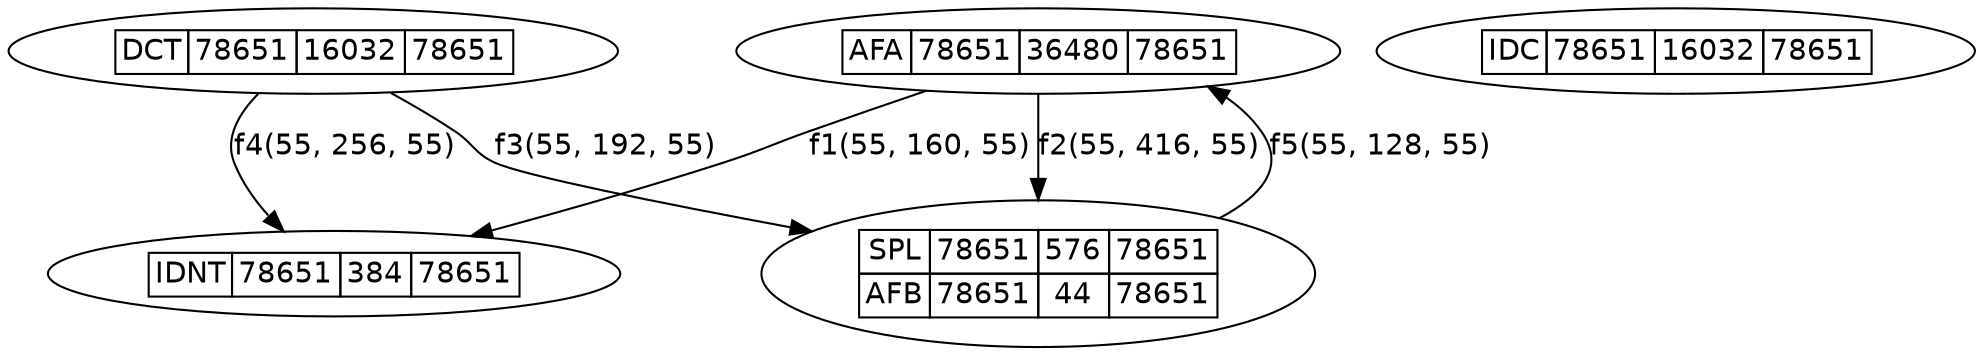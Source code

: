 digraph D {
	graph [fontname = "helvetica"];
	node [fontname = "helvetica"];
	edge [fontname = "helvetica"];

	0 [ label=<
	<table port="AFA" border="0" cellborder="1" cellspacing="0">
		<tr><td>AFA</td><td>78651</td><td>36480</td><td>78651</td></tr>
    </table>
	>, fillcolor = "yellow"];
 
	1 [ label=<
	<table port="IDNT" border="0" cellborder="1" cellspacing="0">
		<tr><td>IDNT</td><td>78651</td><td>384</td><td>78651</td></tr>
    </table>
	>];

	2 [ label=<
	<table port="DCT" border="0" cellborder="1" cellspacing="0">
		<tr><td>DCT</td><td>78651</td><td>16032</td><td>78651</td></tr>
    </table>
	>];
 
	3 [ label=<
	<table  border="0" cellborder="1" cellspacing="0">
		<tr><td port="SPL">SPL</td><td>78651</td><td>576</td><td>78651</td></tr>
		<tr><td port="AFB">AFB</td><td>78651</td><td>44</td><td>78651</td></tr>
    </table>
	>];

	4 [ label=<
	<table  border="0" cellborder="1" cellspacing="0">
		<tr><td port="IDC">IDC</td><td>78651</td><td>16032</td><td>78651</td></tr>
    </table>
	>];

	0:A -> 1:B [ label = "f1(55, 160, 55)"];
	0:A -> 3:D [ label = "f2(55, 416, 55)"];
	2:C -> 3:D [ label = "f3(55, 192, 55)"];
	2:C -> 1:B [ label = "f4(55, 256, 55)"];
	3:D -> 0:A [ label = "f5(55, 128, 55)"];
}